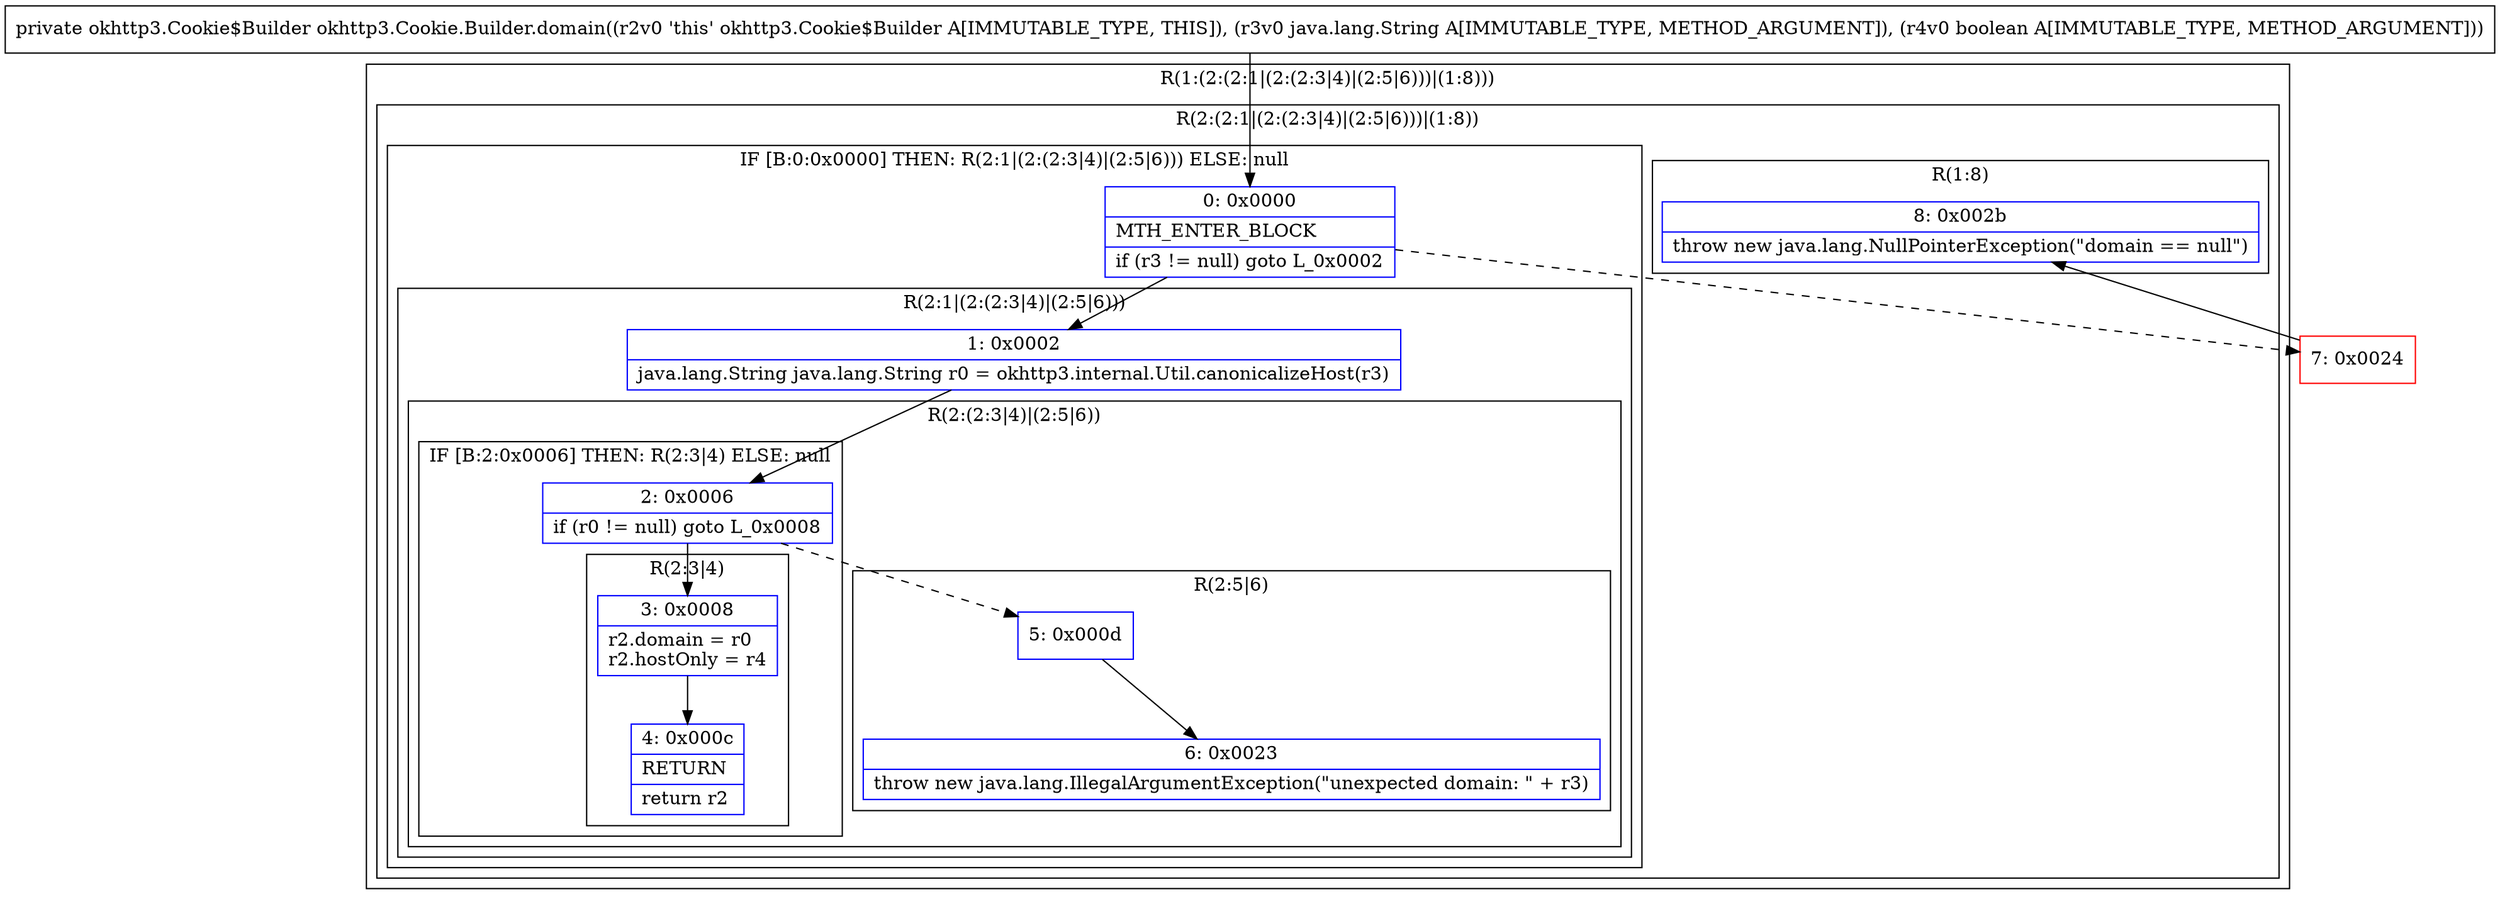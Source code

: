 digraph "CFG forokhttp3.Cookie.Builder.domain(Ljava\/lang\/String;Z)Lokhttp3\/Cookie$Builder;" {
subgraph cluster_Region_1843405213 {
label = "R(1:(2:(2:1|(2:(2:3|4)|(2:5|6)))|(1:8)))";
node [shape=record,color=blue];
subgraph cluster_Region_1749287542 {
label = "R(2:(2:1|(2:(2:3|4)|(2:5|6)))|(1:8))";
node [shape=record,color=blue];
subgraph cluster_IfRegion_1989903656 {
label = "IF [B:0:0x0000] THEN: R(2:1|(2:(2:3|4)|(2:5|6))) ELSE: null";
node [shape=record,color=blue];
Node_0 [shape=record,label="{0\:\ 0x0000|MTH_ENTER_BLOCK\l|if (r3 != null) goto L_0x0002\l}"];
subgraph cluster_Region_126462857 {
label = "R(2:1|(2:(2:3|4)|(2:5|6)))";
node [shape=record,color=blue];
Node_1 [shape=record,label="{1\:\ 0x0002|java.lang.String java.lang.String r0 = okhttp3.internal.Util.canonicalizeHost(r3)\l}"];
subgraph cluster_Region_1848975765 {
label = "R(2:(2:3|4)|(2:5|6))";
node [shape=record,color=blue];
subgraph cluster_IfRegion_817036922 {
label = "IF [B:2:0x0006] THEN: R(2:3|4) ELSE: null";
node [shape=record,color=blue];
Node_2 [shape=record,label="{2\:\ 0x0006|if (r0 != null) goto L_0x0008\l}"];
subgraph cluster_Region_1827621522 {
label = "R(2:3|4)";
node [shape=record,color=blue];
Node_3 [shape=record,label="{3\:\ 0x0008|r2.domain = r0\lr2.hostOnly = r4\l}"];
Node_4 [shape=record,label="{4\:\ 0x000c|RETURN\l|return r2\l}"];
}
}
subgraph cluster_Region_45422855 {
label = "R(2:5|6)";
node [shape=record,color=blue];
Node_5 [shape=record,label="{5\:\ 0x000d}"];
Node_6 [shape=record,label="{6\:\ 0x0023|throw new java.lang.IllegalArgumentException(\"unexpected domain: \" + r3)\l}"];
}
}
}
}
subgraph cluster_Region_1244327061 {
label = "R(1:8)";
node [shape=record,color=blue];
Node_8 [shape=record,label="{8\:\ 0x002b|throw new java.lang.NullPointerException(\"domain == null\")\l}"];
}
}
}
Node_7 [shape=record,color=red,label="{7\:\ 0x0024}"];
MethodNode[shape=record,label="{private okhttp3.Cookie$Builder okhttp3.Cookie.Builder.domain((r2v0 'this' okhttp3.Cookie$Builder A[IMMUTABLE_TYPE, THIS]), (r3v0 java.lang.String A[IMMUTABLE_TYPE, METHOD_ARGUMENT]), (r4v0 boolean A[IMMUTABLE_TYPE, METHOD_ARGUMENT])) }"];
MethodNode -> Node_0;
Node_0 -> Node_1;
Node_0 -> Node_7[style=dashed];
Node_1 -> Node_2;
Node_2 -> Node_3;
Node_2 -> Node_5[style=dashed];
Node_3 -> Node_4;
Node_5 -> Node_6;
Node_7 -> Node_8;
}

